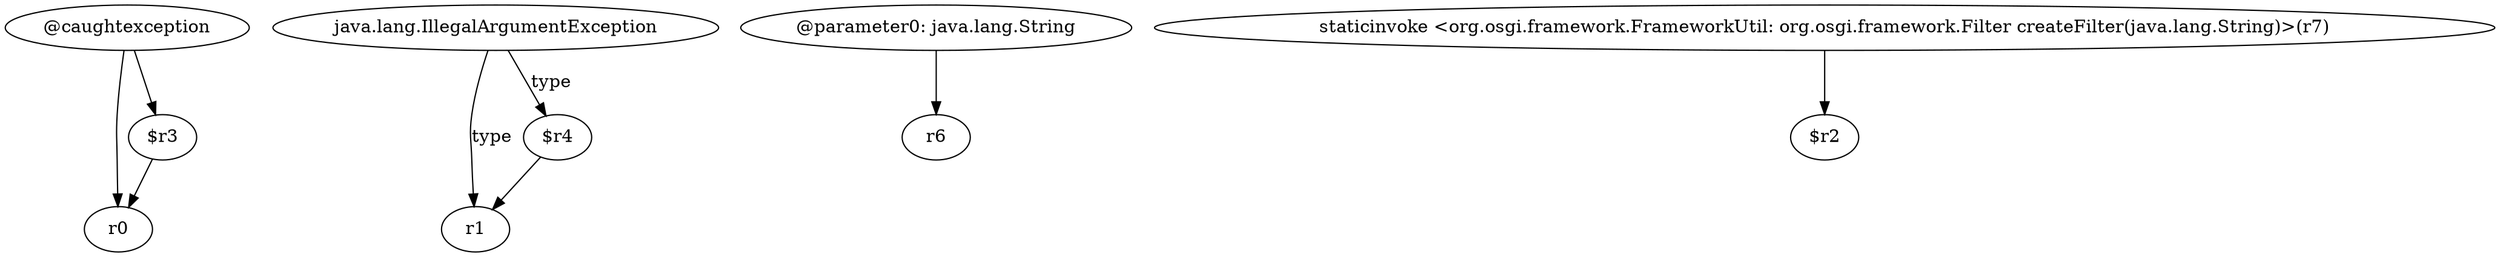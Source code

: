 digraph g {
0[label="@caughtexception"]
1[label="r0"]
0->1[label=""]
2[label="java.lang.IllegalArgumentException"]
3[label="r1"]
2->3[label="type"]
4[label="@parameter0: java.lang.String"]
5[label="r6"]
4->5[label=""]
6[label="$r3"]
0->6[label=""]
7[label="$r4"]
7->3[label=""]
2->7[label="type"]
6->1[label=""]
8[label="staticinvoke <org.osgi.framework.FrameworkUtil: org.osgi.framework.Filter createFilter(java.lang.String)>(r7)"]
9[label="$r2"]
8->9[label=""]
}